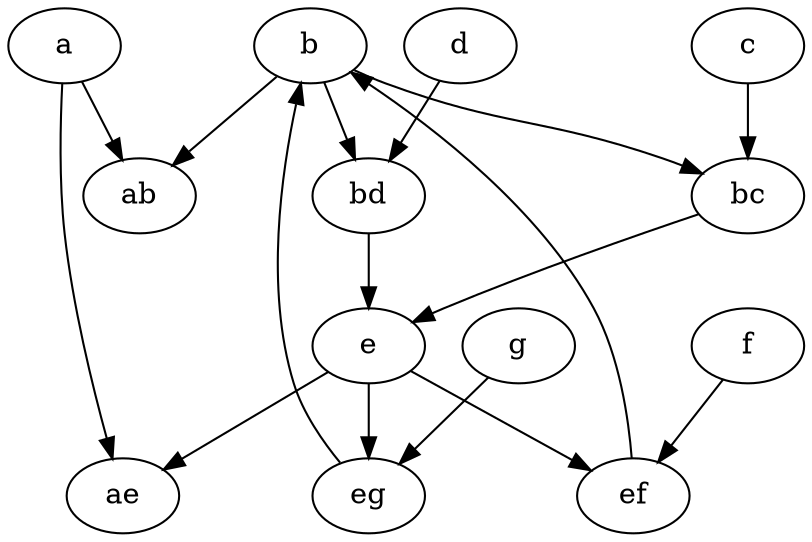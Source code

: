digraph SIMPLE {
    // nodes
    a b c d e f g [TYPE=PART]

    // connections
    ab ae bc bd ab ef eg ae [TYPE=CONN]

    a -> {ab ae} [EDGE_TYPE="CONN"]
    b -> {bc bd ab} [EDGE_TYPE="CONN"]
    c -> bc [EDGE_TYPE="CONN"]
    d -> bd [EDGE_TYPE="CONN"]
    e -> {ef eg ae} [EDGE_TYPE="CONN"]
    f -> ef [EDGE_TYPE="CONN"]
    g -> eg [EDGE_TYPE="CONN"]

    {bc bd} -> e [EDGE_TYPE="COLL"]
    {ef eg} -> b [EDGE_TYPE="COLL"]
}